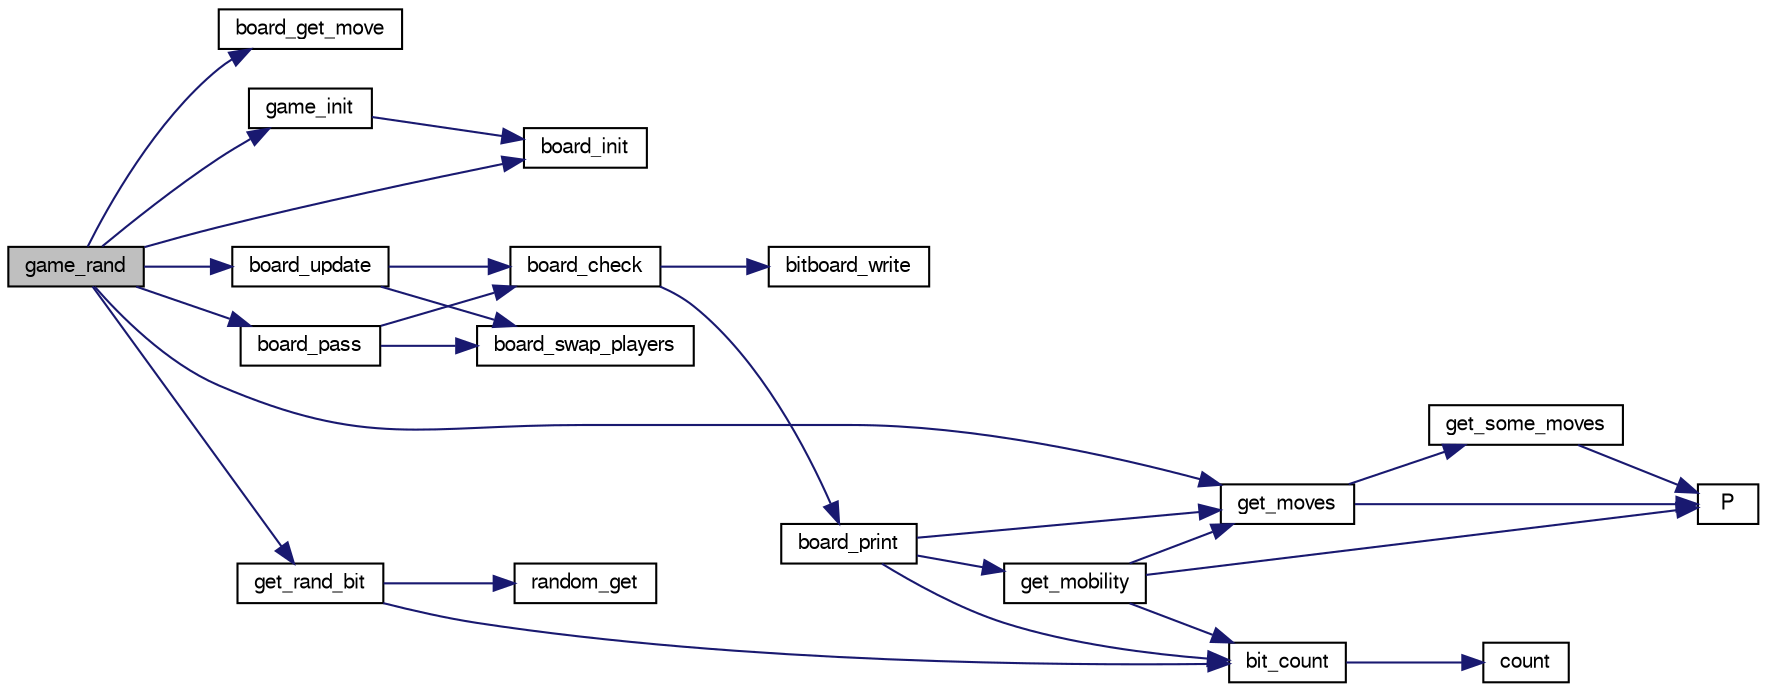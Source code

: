 digraph "game_rand"
{
 // LATEX_PDF_SIZE
  bgcolor="transparent";
  edge [fontname="FreeSans",fontsize="10",labelfontname="FreeSans",labelfontsize="10"];
  node [fontname="FreeSans",fontsize="10",shape=record];
  rankdir="LR";
  Node1 [label="game_rand",height=0.2,width=0.4,color="black", fillcolor="grey75", style="filled", fontcolor="black",tooltip="Fill a game with some random moves."];
  Node1 -> Node2 [color="midnightblue",fontsize="10",style="solid",fontname="FreeSans"];
  Node2 [label="board_get_move",height=0.2,width=0.4,color="black",URL="$board_8c.html#a3b5748c109770fe228ea15b562c0f113",tooltip="Compute a move."];
  Node1 -> Node3 [color="midnightblue",fontsize="10",style="solid",fontname="FreeSans"];
  Node3 [label="board_init",height=0.2,width=0.4,color="black",URL="$board_8c.html#a6c63848863d9887a6b400f4bc678f31d",tooltip="Set a board to the starting position."];
  Node1 -> Node4 [color="midnightblue",fontsize="10",style="solid",fontname="FreeSans"];
  Node4 [label="board_pass",height=0.2,width=0.4,color="black",URL="$board_8c.html#ac353cc1821e12d2aeba8eefe5cf92b46",tooltip="Passing move."];
  Node4 -> Node5 [color="midnightblue",fontsize="10",style="solid",fontname="FreeSans"];
  Node5 [label="board_check",height=0.2,width=0.4,color="black",URL="$board_8c.html#a849436f17b60e89ed91f8e5013ed9d04",tooltip="Check board consistency."];
  Node5 -> Node6 [color="midnightblue",fontsize="10",style="solid",fontname="FreeSans"];
  Node6 [label="bitboard_write",height=0.2,width=0.4,color="black",URL="$bit_8c.html#a519b18f67de9b8edbd98f687a13b45f5",tooltip="Print an unsigned long long as a board."];
  Node5 -> Node7 [color="midnightblue",fontsize="10",style="solid",fontname="FreeSans"];
  Node7 [label="board_print",height=0.2,width=0.4,color="black",URL="$board_8c.html#a27ccb92684d9e7194eeb3bc34311ad55",tooltip="Print out the board."];
  Node7 -> Node8 [color="midnightblue",fontsize="10",style="solid",fontname="FreeSans"];
  Node8 [label="bit_count",height=0.2,width=0.4,color="black",URL="$bit_8c.html#a830fec0a90989da1f1900ff609b92167",tooltip="Count the number of bits set to one in an unsigned long long."];
  Node8 -> Node9 [color="midnightblue",fontsize="10",style="solid",fontname="FreeSans"];
  Node9 [label="count",height=0.2,width=0.4,color="black",URL="$generate__flip_8c.html#a1a1d6a2cdbded5c35040f6555e948770",tooltip=" "];
  Node7 -> Node10 [color="midnightblue",fontsize="10",style="solid",fontname="FreeSans"];
  Node10 [label="get_mobility",height=0.2,width=0.4,color="black",URL="$board_8c.html#a7509639c4e49c56fe83b3d978580ed42",tooltip="Count legal moves."];
  Node10 -> Node8 [color="midnightblue",fontsize="10",style="solid",fontname="FreeSans"];
  Node10 -> Node11 [color="midnightblue",fontsize="10",style="solid",fontname="FreeSans"];
  Node11 [label="get_moves",height=0.2,width=0.4,color="black",URL="$board_8c.html#a7610dc936a6aea22b3c5e162f722a7a1",tooltip="Get legal moves."];
  Node11 -> Node12 [color="midnightblue",fontsize="10",style="solid",fontname="FreeSans"];
  Node12 [label="get_some_moves",height=0.2,width=0.4,color="black",URL="$board_8c.html#a5db071e3e4d26a0b7d6425bb6333dd7f",tooltip="Get a part of the moves."];
  Node12 -> Node13 [color="midnightblue",fontsize="10",style="solid",fontname="FreeSans"];
  Node13 [label="P",height=0.2,width=0.4,color="black",URL="$generate__flip_8c.html#a11481f01e169aee1117c83a352c22222",tooltip=" "];
  Node11 -> Node13 [color="midnightblue",fontsize="10",style="solid",fontname="FreeSans"];
  Node10 -> Node13 [color="midnightblue",fontsize="10",style="solid",fontname="FreeSans"];
  Node7 -> Node11 [color="midnightblue",fontsize="10",style="solid",fontname="FreeSans"];
  Node4 -> Node14 [color="midnightblue",fontsize="10",style="solid",fontname="FreeSans"];
  Node14 [label="board_swap_players",height=0.2,width=0.4,color="black",URL="$board_8c.html#a4d389fb0245969a39744349230ce7703",tooltip="Swap players."];
  Node1 -> Node15 [color="midnightblue",fontsize="10",style="solid",fontname="FreeSans"];
  Node15 [label="board_update",height=0.2,width=0.4,color="black",URL="$board_8c.html#a2d24dea46d67d71b1d9fe9f515d8d675",tooltip="Update a board."];
  Node15 -> Node5 [color="midnightblue",fontsize="10",style="solid",fontname="FreeSans"];
  Node15 -> Node14 [color="midnightblue",fontsize="10",style="solid",fontname="FreeSans"];
  Node1 -> Node16 [color="midnightblue",fontsize="10",style="solid",fontname="FreeSans"];
  Node16 [label="game_init",height=0.2,width=0.4,color="black",URL="$game_8c.html#a815d1396a9520784a331cebb5587e0b0",tooltip="Create an empty game."];
  Node16 -> Node3 [color="midnightblue",fontsize="10",style="solid",fontname="FreeSans"];
  Node1 -> Node11 [color="midnightblue",fontsize="10",style="solid",fontname="FreeSans"];
  Node1 -> Node17 [color="midnightblue",fontsize="10",style="solid",fontname="FreeSans"];
  Node17 [label="get_rand_bit",height=0.2,width=0.4,color="black",URL="$bit_8c.html#a680773fc259ac83aa5080b1b5192ac80",tooltip="Get a random set bit index."];
  Node17 -> Node8 [color="midnightblue",fontsize="10",style="solid",fontname="FreeSans"];
  Node17 -> Node18 [color="midnightblue",fontsize="10",style="solid",fontname="FreeSans"];
  Node18 [label="random_get",height=0.2,width=0.4,color="black",URL="$util_8c.html#a9787f9579ffe8e42bf7e4e8e179723ab",tooltip="Pseudo-random number generator."];
}
